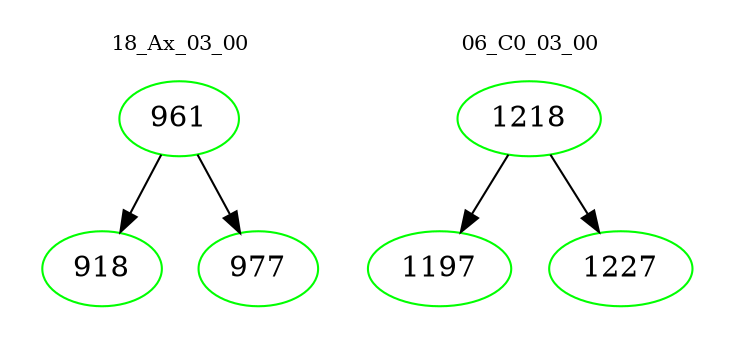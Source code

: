 digraph{
subgraph cluster_0 {
color = white
label = "18_Ax_03_00";
fontsize=10;
T0_961 [label="961", color="green"]
T0_961 -> T0_918 [color="black"]
T0_918 [label="918", color="green"]
T0_961 -> T0_977 [color="black"]
T0_977 [label="977", color="green"]
}
subgraph cluster_1 {
color = white
label = "06_C0_03_00";
fontsize=10;
T1_1218 [label="1218", color="green"]
T1_1218 -> T1_1197 [color="black"]
T1_1197 [label="1197", color="green"]
T1_1218 -> T1_1227 [color="black"]
T1_1227 [label="1227", color="green"]
}
}

